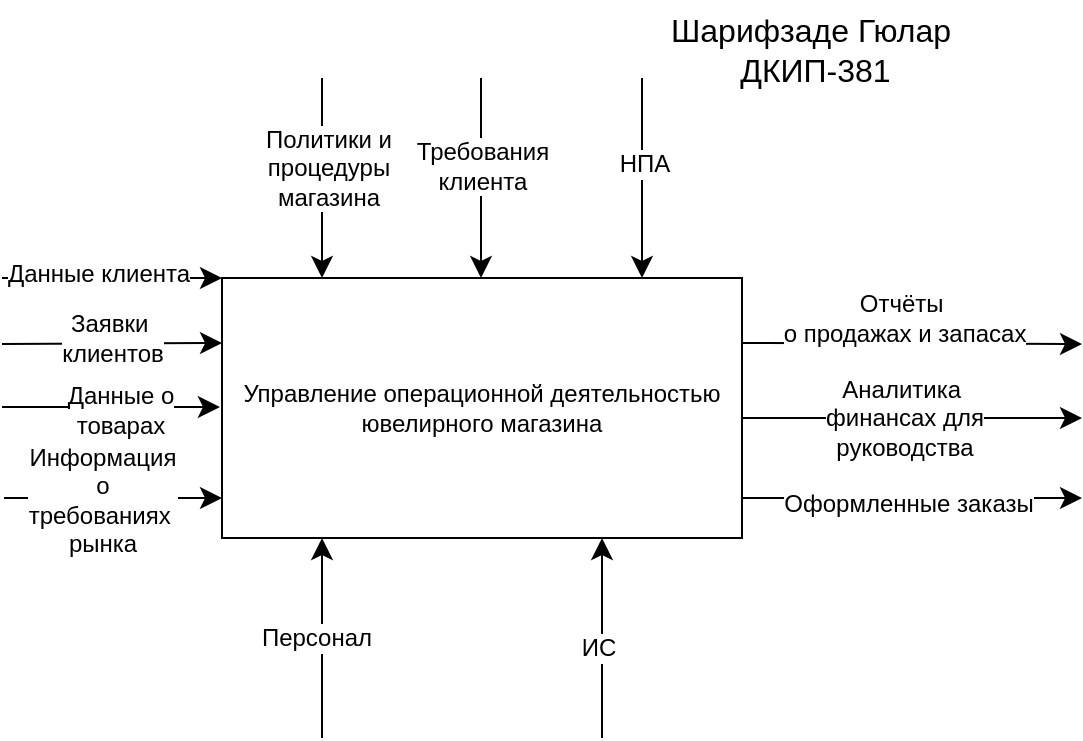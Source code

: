 <mxfile version="28.2.1">
  <diagram name="Страница — 1" id="SgxkOiKlRKGoNMukwhDG">
    <mxGraphModel dx="705" dy="965" grid="1" gridSize="10" guides="1" tooltips="1" connect="1" arrows="1" fold="1" page="1" pageScale="1" pageWidth="1169" pageHeight="827" math="0" shadow="0">
      <root>
        <mxCell id="0" />
        <mxCell id="1" parent="0" />
        <mxCell id="-O2ZMiuzAegJxkG28NUQ-1" value="Управление операционной деятельностью&lt;div&gt;ювелирного магазина&lt;/div&gt;" style="rounded=0;whiteSpace=wrap;html=1;" parent="1" vertex="1">
          <mxGeometry x="190" y="190" width="260" height="130" as="geometry" />
        </mxCell>
        <mxCell id="-O2ZMiuzAegJxkG28NUQ-2" value="" style="endArrow=classic;html=1;rounded=0;fontSize=12;startSize=8;endSize=8;curved=1;" parent="1" edge="1">
          <mxGeometry width="50" height="50" relative="1" as="geometry">
            <mxPoint x="240" y="420" as="sourcePoint" />
            <mxPoint x="240" y="320" as="targetPoint" />
          </mxGeometry>
        </mxCell>
        <mxCell id="-O2ZMiuzAegJxkG28NUQ-5" value="Персонал" style="edgeLabel;html=1;align=center;verticalAlign=middle;resizable=0;points=[];fontSize=12;" parent="-O2ZMiuzAegJxkG28NUQ-2" vertex="1" connectable="0">
          <mxGeometry y="3" relative="1" as="geometry">
            <mxPoint as="offset" />
          </mxGeometry>
        </mxCell>
        <mxCell id="-O2ZMiuzAegJxkG28NUQ-4" value="" style="endArrow=classic;html=1;rounded=0;fontSize=12;startSize=8;endSize=8;curved=1;" parent="1" edge="1">
          <mxGeometry width="50" height="50" relative="1" as="geometry">
            <mxPoint x="380" y="420" as="sourcePoint" />
            <mxPoint x="380" y="320" as="targetPoint" />
          </mxGeometry>
        </mxCell>
        <mxCell id="-O2ZMiuzAegJxkG28NUQ-6" value="ИС" style="edgeLabel;html=1;align=center;verticalAlign=middle;resizable=0;points=[];fontSize=12;" parent="-O2ZMiuzAegJxkG28NUQ-4" vertex="1" connectable="0">
          <mxGeometry x="-0.1" y="2" relative="1" as="geometry">
            <mxPoint as="offset" />
          </mxGeometry>
        </mxCell>
        <mxCell id="-O2ZMiuzAegJxkG28NUQ-7" value="" style="endArrow=classic;html=1;rounded=0;fontSize=12;startSize=8;endSize=8;curved=1;entryX=0;entryY=0.25;entryDx=0;entryDy=0;" parent="1" target="-O2ZMiuzAegJxkG28NUQ-1" edge="1">
          <mxGeometry width="50" height="50" relative="1" as="geometry">
            <mxPoint x="80" y="223" as="sourcePoint" />
            <mxPoint x="120" y="190" as="targetPoint" />
          </mxGeometry>
        </mxCell>
        <mxCell id="-O2ZMiuzAegJxkG28NUQ-8" value="Заявки&amp;nbsp;&lt;div&gt;клиентов&lt;/div&gt;" style="edgeLabel;html=1;align=center;verticalAlign=middle;resizable=0;points=[];fontSize=12;" parent="-O2ZMiuzAegJxkG28NUQ-7" vertex="1" connectable="0">
          <mxGeometry x="0.0" y="1" relative="1" as="geometry">
            <mxPoint y="-2" as="offset" />
          </mxGeometry>
        </mxCell>
        <mxCell id="-O2ZMiuzAegJxkG28NUQ-9" value="" style="endArrow=classic;html=1;rounded=0;fontSize=12;startSize=8;endSize=8;curved=1;exitX=1;exitY=0.25;exitDx=0;exitDy=0;" parent="1" source="-O2ZMiuzAegJxkG28NUQ-1" edge="1">
          <mxGeometry width="50" height="50" relative="1" as="geometry">
            <mxPoint x="520" y="230" as="sourcePoint" />
            <mxPoint x="620" y="223" as="targetPoint" />
          </mxGeometry>
        </mxCell>
        <mxCell id="-O2ZMiuzAegJxkG28NUQ-10" value="Отчёты&amp;nbsp;&lt;div&gt;о продажах и запасах&lt;/div&gt;" style="edgeLabel;html=1;align=center;verticalAlign=middle;resizable=0;points=[];fontSize=12;" parent="-O2ZMiuzAegJxkG28NUQ-9" vertex="1" connectable="0">
          <mxGeometry x="-0.032" y="-3" relative="1" as="geometry">
            <mxPoint x="-2" y="-16" as="offset" />
          </mxGeometry>
        </mxCell>
        <mxCell id="-O2ZMiuzAegJxkG28NUQ-11" value="" style="endArrow=classic;html=1;rounded=0;fontSize=12;startSize=8;endSize=8;curved=1;" parent="1" edge="1">
          <mxGeometry width="50" height="50" relative="1" as="geometry">
            <mxPoint x="400" y="90" as="sourcePoint" />
            <mxPoint x="400" y="190" as="targetPoint" />
          </mxGeometry>
        </mxCell>
        <mxCell id="-O2ZMiuzAegJxkG28NUQ-16" value="НПА" style="edgeLabel;html=1;align=center;verticalAlign=middle;resizable=0;points=[];fontSize=12;" parent="-O2ZMiuzAegJxkG28NUQ-11" vertex="1" connectable="0">
          <mxGeometry x="-0.14" y="1" relative="1" as="geometry">
            <mxPoint as="offset" />
          </mxGeometry>
        </mxCell>
        <mxCell id="-O2ZMiuzAegJxkG28NUQ-12" value="" style="endArrow=classic;html=1;rounded=0;fontSize=12;startSize=8;endSize=8;curved=1;" parent="1" edge="1">
          <mxGeometry width="50" height="50" relative="1" as="geometry">
            <mxPoint x="240" y="90" as="sourcePoint" />
            <mxPoint x="240" y="190" as="targetPoint" />
          </mxGeometry>
        </mxCell>
        <mxCell id="-O2ZMiuzAegJxkG28NUQ-14" value="Политики и&lt;div&gt;процедуры&lt;/div&gt;&lt;div&gt;магазина&lt;/div&gt;" style="edgeLabel;html=1;align=center;verticalAlign=middle;resizable=0;points=[];fontSize=12;" parent="-O2ZMiuzAegJxkG28NUQ-12" vertex="1" connectable="0">
          <mxGeometry x="-0.1" y="3" relative="1" as="geometry">
            <mxPoint as="offset" />
          </mxGeometry>
        </mxCell>
        <mxCell id="-O2ZMiuzAegJxkG28NUQ-13" value="" style="endArrow=classic;html=1;rounded=0;fontSize=12;startSize=8;endSize=8;curved=1;" parent="1" edge="1">
          <mxGeometry width="50" height="50" relative="1" as="geometry">
            <mxPoint x="319.5" y="90" as="sourcePoint" />
            <mxPoint x="319.5" y="190" as="targetPoint" />
          </mxGeometry>
        </mxCell>
        <mxCell id="-O2ZMiuzAegJxkG28NUQ-15" value="Требования&lt;div&gt;клиента&lt;/div&gt;" style="edgeLabel;html=1;align=center;verticalAlign=middle;resizable=0;points=[];fontSize=12;" parent="-O2ZMiuzAegJxkG28NUQ-13" vertex="1" connectable="0">
          <mxGeometry x="-0.12" relative="1" as="geometry">
            <mxPoint as="offset" />
          </mxGeometry>
        </mxCell>
        <mxCell id="-O2ZMiuzAegJxkG28NUQ-17" value="" style="endArrow=classic;html=1;rounded=0;fontSize=12;startSize=8;endSize=8;curved=1;entryX=-0.004;entryY=0.692;entryDx=0;entryDy=0;entryPerimeter=0;" parent="1" edge="1">
          <mxGeometry width="50" height="50" relative="1" as="geometry">
            <mxPoint x="80" y="254.54" as="sourcePoint" />
            <mxPoint x="188.96" y="254.5" as="targetPoint" />
          </mxGeometry>
        </mxCell>
        <mxCell id="-O2ZMiuzAegJxkG28NUQ-21" value="Данные о&lt;div&gt;товарах&lt;/div&gt;" style="edgeLabel;html=1;align=center;verticalAlign=middle;resizable=0;points=[];fontSize=12;" parent="-O2ZMiuzAegJxkG28NUQ-17" vertex="1" connectable="0">
          <mxGeometry x="0.083" y="-1" relative="1" as="geometry">
            <mxPoint as="offset" />
          </mxGeometry>
        </mxCell>
        <mxCell id="-O2ZMiuzAegJxkG28NUQ-18" value="" style="endArrow=classic;html=1;rounded=0;fontSize=12;startSize=8;endSize=8;curved=1;exitX=1;exitY=0.25;exitDx=0;exitDy=0;" parent="1" edge="1">
          <mxGeometry width="50" height="50" relative="1" as="geometry">
            <mxPoint x="450" y="300" as="sourcePoint" />
            <mxPoint x="620" y="300" as="targetPoint" />
          </mxGeometry>
        </mxCell>
        <mxCell id="-O2ZMiuzAegJxkG28NUQ-19" value="Оформленные заказы" style="edgeLabel;html=1;align=center;verticalAlign=middle;resizable=0;points=[];fontSize=12;" parent="-O2ZMiuzAegJxkG28NUQ-18" vertex="1" connectable="0">
          <mxGeometry x="-0.032" y="-3" relative="1" as="geometry">
            <mxPoint as="offset" />
          </mxGeometry>
        </mxCell>
        <mxCell id="-O2ZMiuzAegJxkG28NUQ-22" value="" style="endArrow=classic;html=1;rounded=0;fontSize=12;startSize=8;endSize=8;curved=1;entryX=-0.004;entryY=0.692;entryDx=0;entryDy=0;entryPerimeter=0;" parent="1" edge="1">
          <mxGeometry width="50" height="50" relative="1" as="geometry">
            <mxPoint x="81.04" y="300.04" as="sourcePoint" />
            <mxPoint x="190.0" y="300" as="targetPoint" />
          </mxGeometry>
        </mxCell>
        <mxCell id="-O2ZMiuzAegJxkG28NUQ-23" value="Информация&lt;div&gt;&amp;nbsp;о&amp;nbsp;&lt;div&gt;требованиях&amp;nbsp;&lt;/div&gt;&lt;div&gt;рынка&lt;/div&gt;&lt;/div&gt;" style="edgeLabel;html=1;align=center;verticalAlign=middle;resizable=0;points=[];fontSize=12;" parent="-O2ZMiuzAegJxkG28NUQ-22" vertex="1" connectable="0">
          <mxGeometry x="0.083" y="-1" relative="1" as="geometry">
            <mxPoint x="-10" as="offset" />
          </mxGeometry>
        </mxCell>
        <mxCell id="-O2ZMiuzAegJxkG28NUQ-24" value="Шарифзаде Гюлар&lt;div&gt;&amp;nbsp;ДКИП-381&lt;/div&gt;" style="text;html=1;align=center;verticalAlign=middle;resizable=0;points=[];autosize=1;strokeColor=none;fillColor=none;fontSize=16;" parent="1" vertex="1">
          <mxGeometry x="404" y="51" width="160" height="50" as="geometry" />
        </mxCell>
        <mxCell id="YlFQmMbysHqERugA4xYJ-2" value="" style="endArrow=classic;html=1;rounded=0;fontSize=12;startSize=8;endSize=8;curved=1;entryX=0;entryY=0.25;entryDx=0;entryDy=0;" edge="1" parent="1">
          <mxGeometry width="50" height="50" relative="1" as="geometry">
            <mxPoint x="80" y="190" as="sourcePoint" />
            <mxPoint x="190" y="190" as="targetPoint" />
          </mxGeometry>
        </mxCell>
        <mxCell id="YlFQmMbysHqERugA4xYJ-4" value="Данные клиента" style="edgeLabel;html=1;align=center;verticalAlign=middle;resizable=0;points=[];fontSize=12;" vertex="1" connectable="0" parent="YlFQmMbysHqERugA4xYJ-2">
          <mxGeometry x="-0.127" y="2" relative="1" as="geometry">
            <mxPoint as="offset" />
          </mxGeometry>
        </mxCell>
        <mxCell id="YlFQmMbysHqERugA4xYJ-6" value="" style="endArrow=classic;html=1;rounded=0;fontSize=12;startSize=8;endSize=8;curved=1;exitX=1;exitY=0.25;exitDx=0;exitDy=0;" edge="1" parent="1">
          <mxGeometry width="50" height="50" relative="1" as="geometry">
            <mxPoint x="450" y="260" as="sourcePoint" />
            <mxPoint x="620" y="260" as="targetPoint" />
          </mxGeometry>
        </mxCell>
        <mxCell id="YlFQmMbysHqERugA4xYJ-7" value="Аналитика&amp;nbsp;&lt;div&gt;финансах для&lt;/div&gt;&lt;div&gt;руководства&lt;/div&gt;" style="edgeLabel;html=1;align=center;verticalAlign=middle;resizable=0;points=[];fontSize=12;" vertex="1" connectable="0" parent="YlFQmMbysHqERugA4xYJ-6">
          <mxGeometry x="-0.032" y="-3" relative="1" as="geometry">
            <mxPoint x="-2" y="-3" as="offset" />
          </mxGeometry>
        </mxCell>
      </root>
    </mxGraphModel>
  </diagram>
</mxfile>

